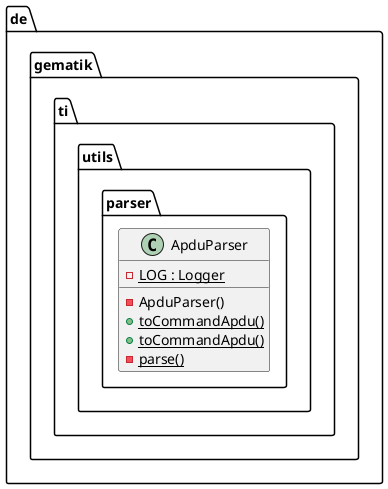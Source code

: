 @startuml



  package de.gematik.ti.utils.parser {
    class ApduParser {
        {static} - LOG : Logger
        - ApduParser()
        {static} + toCommandApdu()
        {static} + toCommandApdu()
        {static} - parse()
    }
  }
  










@enduml
